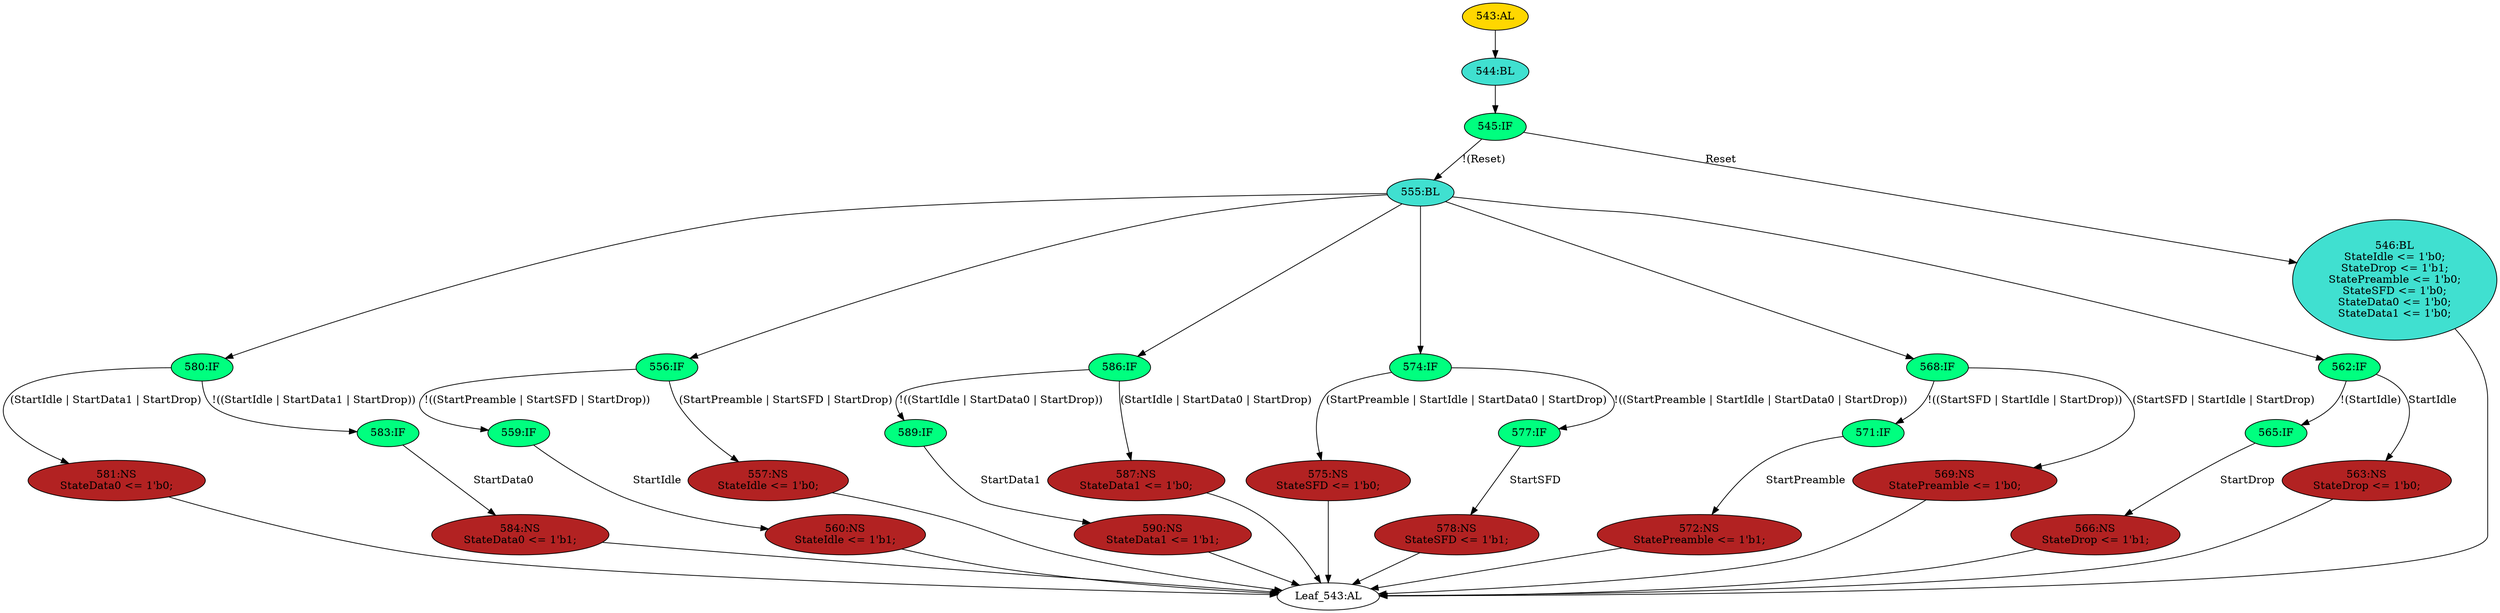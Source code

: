strict digraph "" {
	node [label="\N"];
	"580:IF"	 [ast="<pyverilog.vparser.ast.IfStatement object at 0x7fb430332790>",
		fillcolor=springgreen,
		label="580:IF",
		statements="[]",
		style=filled,
		typ=IfStatement];
	"581:NS"	 [ast="<pyverilog.vparser.ast.NonblockingSubstitution object at 0x7fb43032cf90>",
		fillcolor=firebrick,
		label="581:NS
StateData0 <= 1'b0;",
		statements="[<pyverilog.vparser.ast.NonblockingSubstitution object at 0x7fb43032cf90>]",
		style=filled,
		typ=NonblockingSubstitution];
	"580:IF" -> "581:NS"	 [cond="['StartIdle', 'StartData1', 'StartDrop']",
		label="(StartIdle | StartData1 | StartDrop)",
		lineno=580];
	"583:IF"	 [ast="<pyverilog.vparser.ast.IfStatement object at 0x7fb430548bd0>",
		fillcolor=springgreen,
		label="583:IF",
		statements="[]",
		style=filled,
		typ=IfStatement];
	"580:IF" -> "583:IF"	 [cond="['StartIdle', 'StartData1', 'StartDrop']",
		label="!((StartIdle | StartData1 | StartDrop))",
		lineno=580];
	"560:NS"	 [ast="<pyverilog.vparser.ast.NonblockingSubstitution object at 0x7fb430335fd0>",
		fillcolor=firebrick,
		label="560:NS
StateIdle <= 1'b1;",
		statements="[<pyverilog.vparser.ast.NonblockingSubstitution object at 0x7fb430335fd0>]",
		style=filled,
		typ=NonblockingSubstitution];
	"Leaf_543:AL"	 [def_var="['StateSFD', 'StateIdle', 'StateDrop', 'StatePreamble', 'StateData1', 'StateData0']",
		label="Leaf_543:AL"];
	"560:NS" -> "Leaf_543:AL"	 [cond="[]",
		lineno=None];
	"559:IF"	 [ast="<pyverilog.vparser.ast.IfStatement object at 0x7fb430335f90>",
		fillcolor=springgreen,
		label="559:IF",
		statements="[]",
		style=filled,
		typ=IfStatement];
	"559:IF" -> "560:NS"	 [cond="['StartIdle']",
		label=StartIdle,
		lineno=559];
	"556:IF"	 [ast="<pyverilog.vparser.ast.IfStatement object at 0x7fb430335c10>",
		fillcolor=springgreen,
		label="556:IF",
		statements="[]",
		style=filled,
		typ=IfStatement];
	"556:IF" -> "559:IF"	 [cond="['StartPreamble', 'StartSFD', 'StartDrop']",
		label="!((StartPreamble | StartSFD | StartDrop))",
		lineno=556];
	"557:NS"	 [ast="<pyverilog.vparser.ast.NonblockingSubstitution object at 0x7fb430335f50>",
		fillcolor=firebrick,
		label="557:NS
StateIdle <= 1'b0;",
		statements="[<pyverilog.vparser.ast.NonblockingSubstitution object at 0x7fb430335f50>]",
		style=filled,
		typ=NonblockingSubstitution];
	"556:IF" -> "557:NS"	 [cond="['StartPreamble', 'StartSFD', 'StartDrop']",
		label="(StartPreamble | StartSFD | StartDrop)",
		lineno=556];
	"557:NS" -> "Leaf_543:AL"	 [cond="[]",
		lineno=None];
	"566:NS"	 [ast="<pyverilog.vparser.ast.NonblockingSubstitution object at 0x7fb43032a390>",
		fillcolor=firebrick,
		label="566:NS
StateDrop <= 1'b1;",
		statements="[<pyverilog.vparser.ast.NonblockingSubstitution object at 0x7fb43032a390>]",
		style=filled,
		typ=NonblockingSubstitution];
	"566:NS" -> "Leaf_543:AL"	 [cond="[]",
		lineno=None];
	"586:IF"	 [ast="<pyverilog.vparser.ast.IfStatement object at 0x7fb4302e52d0>",
		fillcolor=springgreen,
		label="586:IF",
		statements="[]",
		style=filled,
		typ=IfStatement];
	"589:IF"	 [ast="<pyverilog.vparser.ast.IfStatement object at 0x7fb4302e5310>",
		fillcolor=springgreen,
		label="589:IF",
		statements="[]",
		style=filled,
		typ=IfStatement];
	"586:IF" -> "589:IF"	 [cond="['StartIdle', 'StartData0', 'StartDrop']",
		label="!((StartIdle | StartData0 | StartDrop))",
		lineno=586];
	"587:NS"	 [ast="<pyverilog.vparser.ast.NonblockingSubstitution object at 0x7fb4302e54d0>",
		fillcolor=firebrick,
		label="587:NS
StateData1 <= 1'b0;",
		statements="[<pyverilog.vparser.ast.NonblockingSubstitution object at 0x7fb4302e54d0>]",
		style=filled,
		typ=NonblockingSubstitution];
	"586:IF" -> "587:NS"	 [cond="['StartIdle', 'StartData0', 'StartDrop']",
		label="(StartIdle | StartData0 | StartDrop)",
		lineno=586];
	"565:IF"	 [ast="<pyverilog.vparser.ast.IfStatement object at 0x7fb43032aa10>",
		fillcolor=springgreen,
		label="565:IF",
		statements="[]",
		style=filled,
		typ=IfStatement];
	"565:IF" -> "566:NS"	 [cond="['StartDrop']",
		label=StartDrop,
		lineno=565];
	"545:IF"	 [ast="<pyverilog.vparser.ast.IfStatement object at 0x7fb43032aa90>",
		fillcolor=springgreen,
		label="545:IF",
		statements="[]",
		style=filled,
		typ=IfStatement];
	"555:BL"	 [ast="<pyverilog.vparser.ast.Block object at 0x7fb43032ab10>",
		fillcolor=turquoise,
		label="555:BL",
		statements="[]",
		style=filled,
		typ=Block];
	"545:IF" -> "555:BL"	 [cond="['Reset']",
		label="!(Reset)",
		lineno=545];
	"546:BL"	 [ast="<pyverilog.vparser.ast.Block object at 0x7fb4302e5750>",
		fillcolor=turquoise,
		label="546:BL
StateIdle <= 1'b0;
StateDrop <= 1'b1;
StatePreamble <= 1'b0;
StateSFD <= 1'b0;
StateData0 <= 1'b0;
StateData1 <= 1'b0;",
		statements="[<pyverilog.vparser.ast.NonblockingSubstitution object at 0x7fb4302e5790>, <pyverilog.vparser.ast.NonblockingSubstitution object \
at 0x7fb4302e58d0>, <pyverilog.vparser.ast.NonblockingSubstitution object at 0x7fb4302e5a10>, <pyverilog.vparser.ast.NonblockingSubstitution \
object at 0x7fb4302e5b90>, <pyverilog.vparser.ast.NonblockingSubstitution object at 0x7fb4302e5cd0>, <pyverilog.vparser.ast.NonblockingSubstitution \
object at 0x7fb4302e5e10>]",
		style=filled,
		typ=Block];
	"545:IF" -> "546:BL"	 [cond="['Reset']",
		label=Reset,
		lineno=545];
	"572:NS"	 [ast="<pyverilog.vparser.ast.NonblockingSubstitution object at 0x7fb43032a590>",
		fillcolor=firebrick,
		label="572:NS
StatePreamble <= 1'b1;",
		statements="[<pyverilog.vparser.ast.NonblockingSubstitution object at 0x7fb43032a590>]",
		style=filled,
		typ=NonblockingSubstitution];
	"572:NS" -> "Leaf_543:AL"	 [cond="[]",
		lineno=None];
	"574:IF"	 [ast="<pyverilog.vparser.ast.IfStatement object at 0x7fb43032ae10>",
		fillcolor=springgreen,
		label="574:IF",
		statements="[]",
		style=filled,
		typ=IfStatement];
	"575:NS"	 [ast="<pyverilog.vparser.ast.NonblockingSubstitution object at 0x7fb43032ac90>",
		fillcolor=firebrick,
		label="575:NS
StateSFD <= 1'b0;",
		statements="[<pyverilog.vparser.ast.NonblockingSubstitution object at 0x7fb43032ac90>]",
		style=filled,
		typ=NonblockingSubstitution];
	"574:IF" -> "575:NS"	 [cond="['StartPreamble', 'StartIdle', 'StartData0', 'StartDrop']",
		label="(StartPreamble | StartIdle | StartData0 | StartDrop)",
		lineno=574];
	"577:IF"	 [ast="<pyverilog.vparser.ast.IfStatement object at 0x7fb43032ae50>",
		fillcolor=springgreen,
		label="577:IF",
		statements="[]",
		style=filled,
		typ=IfStatement];
	"574:IF" -> "577:IF"	 [cond="['StartPreamble', 'StartIdle', 'StartData0', 'StartDrop']",
		label="!((StartPreamble | StartIdle | StartData0 | StartDrop))",
		lineno=574];
	"590:NS"	 [ast="<pyverilog.vparser.ast.NonblockingSubstitution object at 0x7fb4302e5350>",
		fillcolor=firebrick,
		label="590:NS
StateData1 <= 1'b1;",
		statements="[<pyverilog.vparser.ast.NonblockingSubstitution object at 0x7fb4302e5350>]",
		style=filled,
		typ=NonblockingSubstitution];
	"590:NS" -> "Leaf_543:AL"	 [cond="[]",
		lineno=None];
	"571:IF"	 [ast="<pyverilog.vparser.ast.IfStatement object at 0x7fb43032a550>",
		fillcolor=springgreen,
		label="571:IF",
		statements="[]",
		style=filled,
		typ=IfStatement];
	"571:IF" -> "572:NS"	 [cond="['StartPreamble']",
		label=StartPreamble,
		lineno=571];
	"555:BL" -> "580:IF"	 [cond="[]",
		lineno=None];
	"555:BL" -> "556:IF"	 [cond="[]",
		lineno=None];
	"555:BL" -> "586:IF"	 [cond="[]",
		lineno=None];
	"555:BL" -> "574:IF"	 [cond="[]",
		lineno=None];
	"568:IF"	 [ast="<pyverilog.vparser.ast.IfStatement object at 0x7fb43032a4d0>",
		fillcolor=springgreen,
		label="568:IF",
		statements="[]",
		style=filled,
		typ=IfStatement];
	"555:BL" -> "568:IF"	 [cond="[]",
		lineno=None];
	"562:IF"	 [ast="<pyverilog.vparser.ast.IfStatement object at 0x7fb43032ab90>",
		fillcolor=springgreen,
		label="562:IF",
		statements="[]",
		style=filled,
		typ=IfStatement];
	"555:BL" -> "562:IF"	 [cond="[]",
		lineno=None];
	"543:AL"	 [ast="<pyverilog.vparser.ast.Always object at 0x7fb4302e5f90>",
		clk_sens=True,
		fillcolor=gold,
		label="543:AL",
		sens="['MRxClk', 'Reset']",
		statements="[]",
		style=filled,
		typ=Always,
		use_var="['Reset', 'StartSFD', 'StartPreamble', 'StartDrop', 'StartIdle', 'StartData0', 'StartData1']"];
	"544:BL"	 [ast="<pyverilog.vparser.ast.Block object at 0x7fb4302e0150>",
		fillcolor=turquoise,
		label="544:BL",
		statements="[]",
		style=filled,
		typ=Block];
	"543:AL" -> "544:BL"	 [cond="[]",
		lineno=None];
	"544:BL" -> "545:IF"	 [cond="[]",
		lineno=None];
	"581:NS" -> "Leaf_543:AL"	 [cond="[]",
		lineno=None];
	"584:NS"	 [ast="<pyverilog.vparser.ast.NonblockingSubstitution object at 0x7fb43032c110>",
		fillcolor=firebrick,
		label="584:NS
StateData0 <= 1'b1;",
		statements="[<pyverilog.vparser.ast.NonblockingSubstitution object at 0x7fb43032c110>]",
		style=filled,
		typ=NonblockingSubstitution];
	"583:IF" -> "584:NS"	 [cond="['StartData0']",
		label=StartData0,
		lineno=583];
	"546:BL" -> "Leaf_543:AL"	 [cond="[]",
		lineno=None];
	"575:NS" -> "Leaf_543:AL"	 [cond="[]",
		lineno=None];
	"569:NS"	 [ast="<pyverilog.vparser.ast.NonblockingSubstitution object at 0x7fb43032a8d0>",
		fillcolor=firebrick,
		label="569:NS
StatePreamble <= 1'b0;",
		statements="[<pyverilog.vparser.ast.NonblockingSubstitution object at 0x7fb43032a8d0>]",
		style=filled,
		typ=NonblockingSubstitution];
	"569:NS" -> "Leaf_543:AL"	 [cond="[]",
		lineno=None];
	"578:NS"	 [ast="<pyverilog.vparser.ast.NonblockingSubstitution object at 0x7fb43032aed0>",
		fillcolor=firebrick,
		label="578:NS
StateSFD <= 1'b1;",
		statements="[<pyverilog.vparser.ast.NonblockingSubstitution object at 0x7fb43032aed0>]",
		style=filled,
		typ=NonblockingSubstitution];
	"577:IF" -> "578:NS"	 [cond="['StartSFD']",
		label=StartSFD,
		lineno=577];
	"563:NS"	 [ast="<pyverilog.vparser.ast.NonblockingSubstitution object at 0x7fb43032ab50>",
		fillcolor=firebrick,
		label="563:NS
StateDrop <= 1'b0;",
		statements="[<pyverilog.vparser.ast.NonblockingSubstitution object at 0x7fb43032ab50>]",
		style=filled,
		typ=NonblockingSubstitution];
	"563:NS" -> "Leaf_543:AL"	 [cond="[]",
		lineno=None];
	"568:IF" -> "571:IF"	 [cond="['StartSFD', 'StartIdle', 'StartDrop']",
		label="!((StartSFD | StartIdle | StartDrop))",
		lineno=568];
	"568:IF" -> "569:NS"	 [cond="['StartSFD', 'StartIdle', 'StartDrop']",
		label="(StartSFD | StartIdle | StartDrop)",
		lineno=568];
	"578:NS" -> "Leaf_543:AL"	 [cond="[]",
		lineno=None];
	"589:IF" -> "590:NS"	 [cond="['StartData1']",
		label=StartData1,
		lineno=589];
	"584:NS" -> "Leaf_543:AL"	 [cond="[]",
		lineno=None];
	"587:NS" -> "Leaf_543:AL"	 [cond="[]",
		lineno=None];
	"562:IF" -> "565:IF"	 [cond="['StartIdle']",
		label="!(StartIdle)",
		lineno=562];
	"562:IF" -> "563:NS"	 [cond="['StartIdle']",
		label=StartIdle,
		lineno=562];
}
